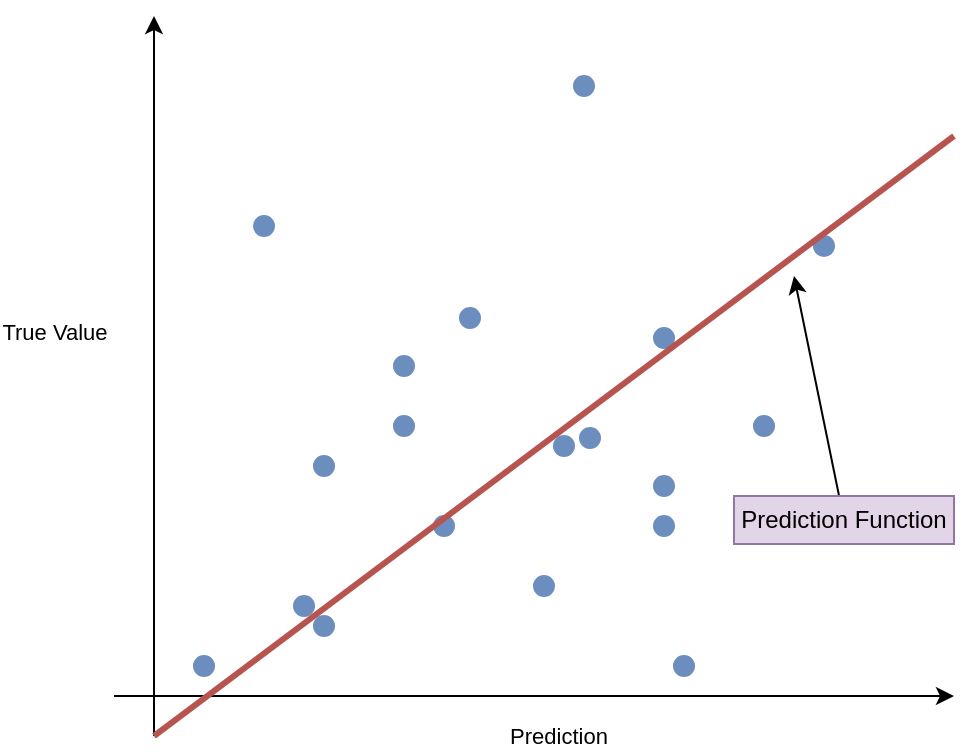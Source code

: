 <mxfile version="24.7.16" pages="4">
  <diagram id="rT4yk1k9X7ri-he9polh" name="Regression">
    <mxGraphModel grid="1" page="1" gridSize="10" guides="1" tooltips="1" connect="1" arrows="1" fold="1" pageScale="1" pageWidth="850" pageHeight="1100" math="0" shadow="0">
      <root>
        <mxCell id="0" />
        <mxCell id="1" parent="0" />
        <mxCell id="nF99zhlusSvI-ITWwgWo-1" value="Prediction" style="endArrow=classic;html=1;rounded=0;" edge="1" parent="1">
          <mxGeometry x="0.057" y="-20" width="50" height="50" relative="1" as="geometry">
            <mxPoint x="180" y="380" as="sourcePoint" />
            <mxPoint x="600" y="380" as="targetPoint" />
            <mxPoint as="offset" />
          </mxGeometry>
        </mxCell>
        <mxCell id="nF99zhlusSvI-ITWwgWo-2" value="True Value" style="endArrow=classic;html=1;rounded=0;" edge="1" parent="1">
          <mxGeometry x="0.125" y="50" width="50" height="50" relative="1" as="geometry">
            <mxPoint x="200" y="400" as="sourcePoint" />
            <mxPoint x="200" y="40" as="targetPoint" />
            <mxPoint as="offset" />
          </mxGeometry>
        </mxCell>
        <mxCell id="EBebfsd1jCejGBzcUKng-1" value="" style="ellipse;whiteSpace=wrap;html=1;aspect=fixed;strokeColor=#6c8ebf;fillColor=#6C8EBF;" vertex="1" parent="1">
          <mxGeometry x="280" y="260" width="10" height="10" as="geometry" />
        </mxCell>
        <mxCell id="EBebfsd1jCejGBzcUKng-2" value="" style="ellipse;whiteSpace=wrap;html=1;aspect=fixed;strokeColor=#6c8ebf;fillColor=#6C8EBF;" vertex="1" parent="1">
          <mxGeometry x="320" y="210" width="10" height="10" as="geometry" />
        </mxCell>
        <mxCell id="EBebfsd1jCejGBzcUKng-3" value="" style="ellipse;whiteSpace=wrap;html=1;aspect=fixed;strokeColor=#6c8ebf;fillColor=#6C8EBF;" vertex="1" parent="1">
          <mxGeometry x="340" y="290" width="10" height="10" as="geometry" />
        </mxCell>
        <mxCell id="EBebfsd1jCejGBzcUKng-4" value="" style="ellipse;whiteSpace=wrap;html=1;aspect=fixed;strokeColor=#6c8ebf;fillColor=#6C8EBF;" vertex="1" parent="1">
          <mxGeometry x="450" y="290" width="10" height="10" as="geometry" />
        </mxCell>
        <mxCell id="EBebfsd1jCejGBzcUKng-5" value="" style="ellipse;whiteSpace=wrap;html=1;aspect=fixed;strokeColor=#6c8ebf;fillColor=#6C8EBF;" vertex="1" parent="1">
          <mxGeometry x="320" y="240" width="10" height="10" as="geometry" />
        </mxCell>
        <mxCell id="EBebfsd1jCejGBzcUKng-6" value="" style="ellipse;whiteSpace=wrap;html=1;aspect=fixed;strokeColor=#6c8ebf;fillColor=#6C8EBF;" vertex="1" parent="1">
          <mxGeometry x="410" y="70" width="10" height="10" as="geometry" />
        </mxCell>
        <mxCell id="EBebfsd1jCejGBzcUKng-7" value="" style="ellipse;whiteSpace=wrap;html=1;aspect=fixed;strokeColor=#6c8ebf;fillColor=#6C8EBF;" vertex="1" parent="1">
          <mxGeometry x="353" y="186" width="10" height="10" as="geometry" />
        </mxCell>
        <mxCell id="EBebfsd1jCejGBzcUKng-9" value="" style="ellipse;whiteSpace=wrap;html=1;aspect=fixed;strokeColor=#6c8ebf;fillColor=#6C8EBF;" vertex="1" parent="1">
          <mxGeometry x="450" y="270" width="10" height="10" as="geometry" />
        </mxCell>
        <mxCell id="EBebfsd1jCejGBzcUKng-10" value="" style="ellipse;whiteSpace=wrap;html=1;aspect=fixed;strokeColor=#6c8ebf;fillColor=#6C8EBF;" vertex="1" parent="1">
          <mxGeometry x="500" y="240" width="10" height="10" as="geometry" />
        </mxCell>
        <mxCell id="EBebfsd1jCejGBzcUKng-11" value="" style="ellipse;whiteSpace=wrap;html=1;aspect=fixed;strokeColor=#6c8ebf;fillColor=#6C8EBF;" vertex="1" parent="1">
          <mxGeometry x="530" y="150" width="10" height="10" as="geometry" />
        </mxCell>
        <mxCell id="EBebfsd1jCejGBzcUKng-12" value="" style="ellipse;whiteSpace=wrap;html=1;aspect=fixed;strokeColor=#6c8ebf;fillColor=#6C8EBF;" vertex="1" parent="1">
          <mxGeometry x="450" y="196" width="10" height="10" as="geometry" />
        </mxCell>
        <mxCell id="EBebfsd1jCejGBzcUKng-13" value="" style="ellipse;whiteSpace=wrap;html=1;aspect=fixed;strokeColor=#6c8ebf;fillColor=#6C8EBF;" vertex="1" parent="1">
          <mxGeometry x="400" y="250" width="10" height="10" as="geometry" />
        </mxCell>
        <mxCell id="EBebfsd1jCejGBzcUKng-14" value="" style="ellipse;whiteSpace=wrap;html=1;aspect=fixed;strokeColor=#6c8ebf;fillColor=#6C8EBF;" vertex="1" parent="1">
          <mxGeometry x="413" y="246" width="10" height="10" as="geometry" />
        </mxCell>
        <mxCell id="EBebfsd1jCejGBzcUKng-15" value="" style="ellipse;whiteSpace=wrap;html=1;aspect=fixed;strokeColor=#6c8ebf;fillColor=#6C8EBF;" vertex="1" parent="1">
          <mxGeometry x="280" y="340" width="10" height="10" as="geometry" />
        </mxCell>
        <mxCell id="EBebfsd1jCejGBzcUKng-16" value="" style="ellipse;whiteSpace=wrap;html=1;aspect=fixed;strokeColor=#6c8ebf;fillColor=#6C8EBF;" vertex="1" parent="1">
          <mxGeometry x="270" y="330" width="10" height="10" as="geometry" />
        </mxCell>
        <mxCell id="EBebfsd1jCejGBzcUKng-17" value="" style="ellipse;whiteSpace=wrap;html=1;aspect=fixed;strokeColor=#6c8ebf;fillColor=#6C8EBF;" vertex="1" parent="1">
          <mxGeometry x="220" y="360" width="10" height="10" as="geometry" />
        </mxCell>
        <mxCell id="EBebfsd1jCejGBzcUKng-18" value="" style="ellipse;whiteSpace=wrap;html=1;aspect=fixed;strokeColor=#6c8ebf;fillColor=#6C8EBF;" vertex="1" parent="1">
          <mxGeometry x="460" y="360" width="10" height="10" as="geometry" />
        </mxCell>
        <mxCell id="EBebfsd1jCejGBzcUKng-19" value="" style="ellipse;whiteSpace=wrap;html=1;aspect=fixed;strokeColor=#6c8ebf;fillColor=#6C8EBF;" vertex="1" parent="1">
          <mxGeometry x="390" y="320" width="10" height="10" as="geometry" />
        </mxCell>
        <mxCell id="EBebfsd1jCejGBzcUKng-20" value="" style="ellipse;whiteSpace=wrap;html=1;aspect=fixed;strokeColor=#6c8ebf;fillColor=#6C8EBF;" vertex="1" parent="1">
          <mxGeometry x="250" y="140" width="10" height="10" as="geometry" />
        </mxCell>
        <mxCell id="EBebfsd1jCejGBzcUKng-21" value="" style="endArrow=none;html=1;rounded=0;fillColor=#f8cecc;strokeColor=#b85450;strokeWidth=3;" edge="1" parent="1">
          <mxGeometry width="50" height="50" relative="1" as="geometry">
            <mxPoint x="200" y="400" as="sourcePoint" />
            <mxPoint x="600" y="100" as="targetPoint" />
          </mxGeometry>
        </mxCell>
        <mxCell id="EBebfsd1jCejGBzcUKng-23" style="rounded=0;orthogonalLoop=1;jettySize=auto;html=1;" edge="1" parent="1" source="EBebfsd1jCejGBzcUKng-22">
          <mxGeometry relative="1" as="geometry">
            <mxPoint x="520" y="170" as="targetPoint" />
          </mxGeometry>
        </mxCell>
        <mxCell id="EBebfsd1jCejGBzcUKng-22" value="Prediction Function" style="rounded=0;whiteSpace=wrap;html=1;fillColor=#e1d5e7;strokeColor=#9673a6;" vertex="1" parent="1">
          <mxGeometry x="490" y="280" width="110" height="24" as="geometry" />
        </mxCell>
      </root>
    </mxGraphModel>
  </diagram>
  <diagram name="Forward NN" id="-pRP6DGsnjiqnrk9boXl">
    <mxGraphModel dx="786" dy="1529" grid="1" gridSize="10" guides="1" tooltips="1" connect="1" arrows="1" fold="1" page="1" pageScale="1" pageWidth="850" pageHeight="1100" math="0" shadow="0">
      <root>
        <mxCell id="0" />
        <mxCell id="1" parent="0" />
        <mxCell id="nHvlsayKCy8ZOaF4QTj2-74" value="w0" style="rounded=0;orthogonalLoop=1;jettySize=auto;html=1;" edge="1" parent="1" source="nHvlsayKCy8ZOaF4QTj2-58" target="nHvlsayKCy8ZOaF4QTj2-72">
          <mxGeometry relative="1" as="geometry" />
        </mxCell>
        <mxCell id="nHvlsayKCy8ZOaF4QTj2-78" value="w0" style="rounded=0;orthogonalLoop=1;jettySize=auto;html=1;" edge="1" parent="1" source="nHvlsayKCy8ZOaF4QTj2-58" target="nHvlsayKCy8ZOaF4QTj2-76">
          <mxGeometry relative="1" as="geometry" />
        </mxCell>
        <mxCell id="nHvlsayKCy8ZOaF4QTj2-58" value="input&lt;br&gt;(x0)" style="ellipse;whiteSpace=wrap;html=1;aspect=fixed;fillColor=#dae8fc;strokeColor=#6c8ebf;" vertex="1" parent="1">
          <mxGeometry x="50" y="60" width="50" height="50" as="geometry" />
        </mxCell>
        <mxCell id="nHvlsayKCy8ZOaF4QTj2-66" value="contains" style="edgeStyle=orthogonalEdgeStyle;rounded=0;orthogonalLoop=1;jettySize=auto;html=1;entryX=0;entryY=0.5;entryDx=0;entryDy=0;exitX=0.5;exitY=0;exitDx=0;exitDy=0;dashed=1;endArrow=none;endFill=0;" edge="1" parent="1" source="nHvlsayKCy8ZOaF4QTj2-59" target="nHvlsayKCy8ZOaF4QTj2-61">
          <mxGeometry relative="1" as="geometry" />
        </mxCell>
        <mxCell id="nHvlsayKCy8ZOaF4QTj2-82" value="w0" style="rounded=0;orthogonalLoop=1;jettySize=auto;html=1;" edge="1" parent="1" source="nHvlsayKCy8ZOaF4QTj2-59" target="nHvlsayKCy8ZOaF4QTj2-81">
          <mxGeometry relative="1" as="geometry" />
        </mxCell>
        <mxCell id="nHvlsayKCy8ZOaF4QTj2-59" value="neuron&lt;br&gt;(h0)" style="ellipse;whiteSpace=wrap;html=1;aspect=fixed;fillColor=#fff2cc;strokeColor=#d6b656;" vertex="1" parent="1">
          <mxGeometry x="340" y="60" width="50" height="50" as="geometry" />
        </mxCell>
        <mxCell id="nHvlsayKCy8ZOaF4QTj2-70" value="contains" style="edgeStyle=orthogonalEdgeStyle;rounded=0;orthogonalLoop=1;jettySize=auto;html=1;entryX=0;entryY=0.5;entryDx=0;entryDy=0;exitX=0.5;exitY=1;exitDx=0;exitDy=0;dashed=1;endArrow=none;endFill=0;" edge="1" parent="1" source="nHvlsayKCy8ZOaF4QTj2-60" target="nHvlsayKCy8ZOaF4QTj2-68">
          <mxGeometry relative="1" as="geometry" />
        </mxCell>
        <mxCell id="nHvlsayKCy8ZOaF4QTj2-83" value="w1" style="rounded=0;orthogonalLoop=1;jettySize=auto;html=1;" edge="1" parent="1" source="nHvlsayKCy8ZOaF4QTj2-60" target="nHvlsayKCy8ZOaF4QTj2-81">
          <mxGeometry relative="1" as="geometry" />
        </mxCell>
        <mxCell id="nHvlsayKCy8ZOaF4QTj2-60" value="neuron&lt;br&gt;(h1)" style="ellipse;whiteSpace=wrap;html=1;aspect=fixed;fillColor=#fff2cc;strokeColor=#d6b656;" vertex="1" parent="1">
          <mxGeometry x="340" y="180" width="50" height="50" as="geometry" />
        </mxCell>
        <mxCell id="nHvlsayKCy8ZOaF4QTj2-64" value="" style="group;fillColor=#f8cecc;strokeColor=#b85450;container=0;" vertex="1" connectable="0" parent="1">
          <mxGeometry x="415" y="-40" width="100" height="80" as="geometry" />
        </mxCell>
        <mxCell id="nHvlsayKCy8ZOaF4QTj2-67" value="" style="group;fillColor=#f8cecc;strokeColor=#b85450;container=0;" vertex="1" connectable="0" parent="1">
          <mxGeometry x="415" y="250" width="100" height="80" as="geometry" />
        </mxCell>
        <mxCell id="nHvlsayKCy8ZOaF4QTj2-73" value="w1" style="rounded=0;orthogonalLoop=1;jettySize=auto;html=1;" edge="1" parent="1" source="nHvlsayKCy8ZOaF4QTj2-71" target="nHvlsayKCy8ZOaF4QTj2-72">
          <mxGeometry relative="1" as="geometry" />
        </mxCell>
        <mxCell id="nHvlsayKCy8ZOaF4QTj2-77" value="w1" style="rounded=0;orthogonalLoop=1;jettySize=auto;html=1;" edge="1" parent="1" source="nHvlsayKCy8ZOaF4QTj2-71" target="nHvlsayKCy8ZOaF4QTj2-76">
          <mxGeometry relative="1" as="geometry" />
        </mxCell>
        <mxCell id="nHvlsayKCy8ZOaF4QTj2-71" value="input&lt;br&gt;(x1)" style="ellipse;whiteSpace=wrap;html=1;aspect=fixed;fillColor=#dae8fc;strokeColor=#6c8ebf;" vertex="1" parent="1">
          <mxGeometry x="50" y="180" width="50" height="50" as="geometry" />
        </mxCell>
        <mxCell id="nHvlsayKCy8ZOaF4QTj2-75" value="result" style="rounded=0;orthogonalLoop=1;jettySize=auto;html=1;" edge="1" parent="1" source="nHvlsayKCy8ZOaF4QTj2-72" target="nHvlsayKCy8ZOaF4QTj2-60">
          <mxGeometry relative="1" as="geometry" />
        </mxCell>
        <mxCell id="nHvlsayKCy8ZOaF4QTj2-72" value="x0*w0 + x1*w1 + bias" style="rounded=0;whiteSpace=wrap;html=1;fillColor=#e1d5e7;strokeColor=#9673a6;" vertex="1" parent="1">
          <mxGeometry x="180" y="170" width="90" height="30" as="geometry" />
        </mxCell>
        <mxCell id="nHvlsayKCy8ZOaF4QTj2-79" value="result" style="rounded=0;orthogonalLoop=1;jettySize=auto;html=1;" edge="1" parent="1" source="nHvlsayKCy8ZOaF4QTj2-76" target="nHvlsayKCy8ZOaF4QTj2-59">
          <mxGeometry x="-0.014" relative="1" as="geometry">
            <mxPoint as="offset" />
          </mxGeometry>
        </mxCell>
        <mxCell id="nHvlsayKCy8ZOaF4QTj2-76" value="x0*w0 + x1*w1 + bias" style="rounded=0;whiteSpace=wrap;html=1;fillColor=#e1d5e7;strokeColor=#9673a6;" vertex="1" parent="1">
          <mxGeometry x="180" y="90" width="90" height="30" as="geometry" />
        </mxCell>
        <mxCell id="nHvlsayKCy8ZOaF4QTj2-93" value="contains" style="edgeStyle=orthogonalEdgeStyle;rounded=0;orthogonalLoop=1;jettySize=auto;html=1;entryX=0;entryY=0.5;entryDx=0;entryDy=0;exitX=0.5;exitY=0;exitDx=0;exitDy=0;dashed=1;endArrow=none;endFill=0;" edge="1" parent="1" source="nHvlsayKCy8ZOaF4QTj2-80" target="nHvlsayKCy8ZOaF4QTj2-91">
          <mxGeometry relative="1" as="geometry" />
        </mxCell>
        <mxCell id="nHvlsayKCy8ZOaF4QTj2-80" value="output&lt;br&gt;(y0)" style="ellipse;whiteSpace=wrap;html=1;aspect=fixed;fillColor=#d5e8d4;strokeColor=#82b366;" vertex="1" parent="1">
          <mxGeometry x="610" y="120" width="50" height="50" as="geometry" />
        </mxCell>
        <mxCell id="nHvlsayKCy8ZOaF4QTj2-88" value="result" style="edgeStyle=orthogonalEdgeStyle;rounded=0;orthogonalLoop=1;jettySize=auto;html=1;" edge="1" parent="1" source="nHvlsayKCy8ZOaF4QTj2-81" target="nHvlsayKCy8ZOaF4QTj2-80">
          <mxGeometry relative="1" as="geometry" />
        </mxCell>
        <mxCell id="nHvlsayKCy8ZOaF4QTj2-81" value="h0*w0 + h1*w1 + bias" style="rounded=0;whiteSpace=wrap;html=1;fillColor=#e1d5e7;strokeColor=#9673a6;" vertex="1" parent="1">
          <mxGeometry x="450" y="130" width="90" height="30" as="geometry" />
        </mxCell>
        <mxCell id="nHvlsayKCy8ZOaF4QTj2-87" style="edgeStyle=orthogonalEdgeStyle;rounded=0;orthogonalLoop=1;jettySize=auto;html=1;entryX=0;entryY=0.5;entryDx=0;entryDy=0;" edge="1" parent="1" source="nHvlsayKCy8ZOaF4QTj2-86" target="nHvlsayKCy8ZOaF4QTj2-81">
          <mxGeometry relative="1" as="geometry" />
        </mxCell>
        <mxCell id="nHvlsayKCy8ZOaF4QTj2-86" value="1*wn&lt;br&gt;(bias)" style="ellipse;whiteSpace=wrap;html=1;aspect=fixed;fillColor=#f5f5f5;fontColor=#333333;strokeColor=#666666;" vertex="1" parent="1">
          <mxGeometry x="340" y="120" width="50" height="50" as="geometry" />
        </mxCell>
        <mxCell id="nHvlsayKCy8ZOaF4QTj2-61" value="Activation Function&lt;div&gt;&lt;br&gt;&lt;/div&gt;&lt;div&gt;&lt;br&gt;&lt;/div&gt;&lt;div&gt;&lt;br&gt;&lt;/div&gt;" style="rounded=0;whiteSpace=wrap;html=1;fillColor=#f8cecc;strokeColor=#b85450;" vertex="1" parent="1">
          <mxGeometry x="415" y="-40" width="100" height="80" as="geometry" />
        </mxCell>
        <mxCell id="nHvlsayKCy8ZOaF4QTj2-62" value="" style="endArrow=none;html=1;rounded=0;" edge="1" parent="1">
          <mxGeometry width="50" height="50" relative="1" as="geometry">
            <mxPoint x="430" y="30" as="sourcePoint" />
            <mxPoint x="500" as="targetPoint" />
            <Array as="points">
              <mxPoint x="470" y="30" />
            </Array>
          </mxGeometry>
        </mxCell>
        <mxCell id="nHvlsayKCy8ZOaF4QTj2-68" value="Activation Function&lt;div&gt;&lt;br&gt;&lt;/div&gt;&lt;div&gt;&lt;br&gt;&lt;/div&gt;&lt;div&gt;&lt;br&gt;&lt;/div&gt;" style="rounded=0;whiteSpace=wrap;html=1;fillColor=#f8cecc;strokeColor=#b85450;" vertex="1" parent="1">
          <mxGeometry x="415" y="250" width="100" height="80" as="geometry" />
        </mxCell>
        <mxCell id="nHvlsayKCy8ZOaF4QTj2-69" value="" style="endArrow=none;html=1;rounded=0;" edge="1" parent="1">
          <mxGeometry width="50" height="50" relative="1" as="geometry">
            <mxPoint x="430" y="320" as="sourcePoint" />
            <mxPoint x="500" y="290" as="targetPoint" />
            <Array as="points">
              <mxPoint x="470" y="320" />
            </Array>
          </mxGeometry>
        </mxCell>
        <mxCell id="nHvlsayKCy8ZOaF4QTj2-94" value="" style="group" vertex="1" connectable="0" parent="1">
          <mxGeometry x="690" y="20" width="100" height="80" as="geometry" />
        </mxCell>
        <mxCell id="nHvlsayKCy8ZOaF4QTj2-90" value="" style="group;fillColor=#f8cecc;strokeColor=#b85450;container=0;" vertex="1" connectable="0" parent="nHvlsayKCy8ZOaF4QTj2-94">
          <mxGeometry width="100" height="80" as="geometry" />
        </mxCell>
        <mxCell id="nHvlsayKCy8ZOaF4QTj2-91" value="Activation Function&lt;div&gt;&lt;br&gt;&lt;/div&gt;&lt;div&gt;&lt;br&gt;&lt;/div&gt;&lt;div&gt;&lt;br&gt;&lt;/div&gt;" style="rounded=0;whiteSpace=wrap;html=1;fillColor=#f8cecc;strokeColor=#b85450;" vertex="1" parent="nHvlsayKCy8ZOaF4QTj2-94">
          <mxGeometry width="100" height="80" as="geometry" />
        </mxCell>
        <mxCell id="nHvlsayKCy8ZOaF4QTj2-92" value="" style="endArrow=none;html=1;rounded=0;" edge="1" parent="nHvlsayKCy8ZOaF4QTj2-94">
          <mxGeometry width="50" height="50" relative="1" as="geometry">
            <mxPoint x="15" y="70" as="sourcePoint" />
            <mxPoint x="85" y="40" as="targetPoint" />
            <Array as="points">
              <mxPoint x="55" y="70" />
            </Array>
          </mxGeometry>
        </mxCell>
        <mxCell id="nHvlsayKCy8ZOaF4QTj2-95" value="Forward Pass" style="endArrow=classic;html=1;rounded=0;" edge="1" parent="1">
          <mxGeometry x="0.014" y="-20" width="50" height="50" relative="1" as="geometry">
            <mxPoint x="50" y="360" as="sourcePoint" />
            <mxPoint x="760" y="360" as="targetPoint" />
            <mxPoint as="offset" />
          </mxGeometry>
        </mxCell>
        <mxCell id="fK4dnV1UPT_nH-8Cau5h-2" style="rounded=0;orthogonalLoop=1;jettySize=auto;html=1;" edge="1" parent="1" source="fK4dnV1UPT_nH-8Cau5h-1" target="nHvlsayKCy8ZOaF4QTj2-76">
          <mxGeometry relative="1" as="geometry" />
        </mxCell>
        <mxCell id="fK4dnV1UPT_nH-8Cau5h-1" value="1*wn&lt;br&gt;(bias)" style="ellipse;whiteSpace=wrap;html=1;aspect=fixed;fillColor=#f5f5f5;fontColor=#333333;strokeColor=#666666;" vertex="1" parent="1">
          <mxGeometry x="130" y="20" width="50" height="50" as="geometry" />
        </mxCell>
        <mxCell id="fK4dnV1UPT_nH-8Cau5h-5" style="rounded=0;orthogonalLoop=1;jettySize=auto;html=1;" edge="1" parent="1" source="fK4dnV1UPT_nH-8Cau5h-4" target="nHvlsayKCy8ZOaF4QTj2-72">
          <mxGeometry relative="1" as="geometry" />
        </mxCell>
        <mxCell id="fK4dnV1UPT_nH-8Cau5h-4" value="1*wn&lt;br&gt;(bias)" style="ellipse;whiteSpace=wrap;html=1;aspect=fixed;fillColor=#f5f5f5;fontColor=#333333;strokeColor=#666666;" vertex="1" parent="1">
          <mxGeometry x="130" y="220" width="50" height="50" as="geometry" />
        </mxCell>
      </root>
    </mxGraphModel>
  </diagram>
  <diagram id="sP_vtY-_hyFYEutxW_Zc" name="Loss NN">
    <mxGraphModel grid="1" page="1" gridSize="10" guides="1" tooltips="1" connect="1" arrows="1" fold="1" pageScale="1" pageWidth="850" pageHeight="1100" math="0" shadow="0">
      <root>
        <mxCell id="0" />
        <mxCell id="1" parent="0" />
        <mxCell id="RJ_ou9vpVrWwTcryASRj-2" value="" style="endArrow=none;html=1;rounded=0;curved=1;fillColor=#dae8fc;strokeColor=#6c8ebf;strokeWidth=3;" edge="1" parent="1">
          <mxGeometry width="50" height="50" relative="1" as="geometry">
            <mxPoint x="220" y="80" as="sourcePoint" />
            <mxPoint x="460" y="80" as="targetPoint" />
            <Array as="points">
              <mxPoint x="340" y="600" />
            </Array>
          </mxGeometry>
        </mxCell>
        <mxCell id="RJ_ou9vpVrWwTcryASRj-3" value="Predicted Value" style="endArrow=classic;html=1;rounded=0;" edge="1" parent="1">
          <mxGeometry x="0.294" y="-10" width="50" height="50" relative="1" as="geometry">
            <mxPoint x="180" y="380" as="sourcePoint" />
            <mxPoint x="520" y="380" as="targetPoint" />
            <mxPoint as="offset" />
          </mxGeometry>
        </mxCell>
        <mxCell id="RJ_ou9vpVrWwTcryASRj-4" value="Error" style="endArrow=classic;html=1;rounded=0;" edge="1" parent="1">
          <mxGeometry x="0.125" y="20" width="50" height="50" relative="1" as="geometry">
            <mxPoint x="200" y="400" as="sourcePoint" />
            <mxPoint x="200" y="80.003" as="targetPoint" />
            <mxPoint as="offset" />
          </mxGeometry>
        </mxCell>
        <mxCell id="RJ_ou9vpVrWwTcryASRj-14" value="" style="endArrow=none;html=1;rounded=0;fillColor=#fff2cc;strokeColor=#d6b656;strokeWidth=3;" edge="1" parent="1">
          <mxGeometry width="50" height="50" relative="1" as="geometry">
            <mxPoint x="290" y="440" as="sourcePoint" />
            <mxPoint x="520" y="170" as="targetPoint" />
          </mxGeometry>
        </mxCell>
        <mxCell id="RJ_ou9vpVrWwTcryASRj-15" value="" style="endArrow=none;dashed=1;html=1;rounded=0;fillColor=#f8cecc;strokeColor=#b85450;strokeWidth=3;" edge="1" parent="1">
          <mxGeometry width="50" height="50" relative="1" as="geometry">
            <mxPoint x="340" y="380" as="sourcePoint" />
            <mxPoint x="340" y="340" as="targetPoint" />
          </mxGeometry>
        </mxCell>
        <mxCell id="RJ_ou9vpVrWwTcryASRj-18" style="rounded=0;orthogonalLoop=1;jettySize=auto;html=1;" edge="1" parent="1" source="RJ_ou9vpVrWwTcryASRj-17">
          <mxGeometry relative="1" as="geometry">
            <mxPoint x="450" y="140" as="targetPoint" />
          </mxGeometry>
        </mxCell>
        <mxCell id="RJ_ou9vpVrWwTcryASRj-17" value="Loss Function" style="rounded=0;whiteSpace=wrap;html=1;fillColor=#e1d5e7;strokeColor=#9673a6;" vertex="1" parent="1">
          <mxGeometry x="500" y="80" width="90" height="20" as="geometry" />
        </mxCell>
        <mxCell id="RJ_ou9vpVrWwTcryASRj-20" style="edgeStyle=orthogonalEdgeStyle;rounded=0;orthogonalLoop=1;jettySize=auto;html=1;" edge="1" parent="1" source="RJ_ou9vpVrWwTcryASRj-19">
          <mxGeometry relative="1" as="geometry">
            <mxPoint x="420" y="295" as="targetPoint" />
          </mxGeometry>
        </mxCell>
        <mxCell id="RJ_ou9vpVrWwTcryASRj-19" value="Derivative of Loss Function" style="rounded=0;whiteSpace=wrap;html=1;fillColor=#e1d5e7;strokeColor=#9673a6;" vertex="1" parent="1">
          <mxGeometry x="490" y="280" width="110" height="30" as="geometry" />
        </mxCell>
        <mxCell id="RJ_ou9vpVrWwTcryASRj-21" value="" style="endArrow=none;dashed=1;html=1;rounded=0;fillColor=#d5e8d4;strokeColor=#82b366;strokeWidth=3;" edge="1" parent="1">
          <mxGeometry width="50" height="50" relative="1" as="geometry">
            <mxPoint x="240" y="440" as="sourcePoint" />
            <mxPoint x="240" y="160" as="targetPoint" />
          </mxGeometry>
        </mxCell>
        <mxCell id="RJ_ou9vpVrWwTcryASRj-22" value="+ Learning Rate" style="endArrow=classic;html=1;rounded=0;" edge="1" parent="1">
          <mxGeometry x="-0.143" y="10" width="50" height="50" relative="1" as="geometry">
            <mxPoint x="260" y="370" as="sourcePoint" />
            <mxPoint x="330" y="370" as="targetPoint" />
            <mxPoint as="offset" />
          </mxGeometry>
        </mxCell>
        <mxCell id="RJ_ou9vpVrWwTcryASRj-24" style="edgeStyle=orthogonalEdgeStyle;rounded=0;orthogonalLoop=1;jettySize=auto;html=1;" edge="1" parent="1" source="RJ_ou9vpVrWwTcryASRj-23">
          <mxGeometry relative="1" as="geometry">
            <mxPoint x="340" y="330" as="targetPoint" />
          </mxGeometry>
        </mxCell>
        <mxCell id="RJ_ou9vpVrWwTcryASRj-23" value="Minima" style="rounded=1;whiteSpace=wrap;html=1;fillColor=#f8cecc;strokeColor=#b85450;" vertex="1" parent="1">
          <mxGeometry x="310" y="260" width="60" height="30" as="geometry" />
        </mxCell>
        <mxCell id="RJ_ou9vpVrWwTcryASRj-26" style="rounded=0;orthogonalLoop=1;jettySize=auto;html=1;" edge="1" parent="1" source="RJ_ou9vpVrWwTcryASRj-25">
          <mxGeometry relative="1" as="geometry">
            <mxPoint x="250" y="160" as="targetPoint" />
          </mxGeometry>
        </mxCell>
        <mxCell id="RJ_ou9vpVrWwTcryASRj-25" value="Initial Predicted Value" style="rounded=1;whiteSpace=wrap;html=1;fillColor=#d5e8d4;strokeColor=#82b366;" vertex="1" parent="1">
          <mxGeometry x="270" y="90" width="100" height="40" as="geometry" />
        </mxCell>
        <mxCell id="RJ_ou9vpVrWwTcryASRj-27" value="" style="endArrow=none;dashed=1;html=1;rounded=0;fillColor=#d5e8d4;strokeColor=#82b366;strokeWidth=3;" edge="1" parent="1">
          <mxGeometry width="50" height="50" relative="1" as="geometry">
            <mxPoint x="200" y="160" as="sourcePoint" />
            <mxPoint x="240" y="160" as="targetPoint" />
          </mxGeometry>
        </mxCell>
        <mxCell id="RJ_ou9vpVrWwTcryASRj-28" value="" style="endArrow=none;dashed=1;html=1;rounded=0;fillColor=#f8cecc;strokeColor=#b85450;strokeWidth=3;" edge="1" parent="1">
          <mxGeometry width="50" height="50" relative="1" as="geometry">
            <mxPoint x="340" y="340" as="sourcePoint" />
            <mxPoint x="200" y="340" as="targetPoint" />
          </mxGeometry>
        </mxCell>
      </root>
    </mxGraphModel>
  </diagram>
  <diagram name="SVR" id="0duB-6TtkEr85EdDMzbs">
    <mxGraphModel grid="1" page="1" gridSize="10" guides="1" tooltips="1" connect="1" arrows="1" fold="1" pageScale="1" pageWidth="850" pageHeight="1100" math="0" shadow="0">
      <root>
        <mxCell id="0" />
        <mxCell id="1" parent="0" />
        <mxCell id="1tcWuA3x_EO-EOMDAx6M-9" value="" style="endArrow=none;html=1;rounded=0;strokeWidth=100;strokeColor=#FFE599;curved=1;" parent="1" edge="1">
          <mxGeometry width="50" height="50" relative="1" as="geometry">
            <mxPoint x="200" y="370" as="sourcePoint" />
            <mxPoint x="560" y="80" as="targetPoint" />
            <Array as="points">
              <mxPoint x="250" y="370" />
              <mxPoint x="320" y="190" />
              <mxPoint x="470" y="230" />
              <mxPoint x="520" y="80" />
            </Array>
          </mxGeometry>
        </mxCell>
        <mxCell id="1tcWuA3x_EO-EOMDAx6M-11" value="" style="endArrow=none;html=1;rounded=0;strokeWidth=3;strokeColor=#67AB9F;curved=1;" parent="1" edge="1">
          <mxGeometry width="50" height="50" relative="1" as="geometry">
            <mxPoint x="200" y="370" as="sourcePoint" />
            <mxPoint x="560" y="80" as="targetPoint" />
            <Array as="points">
              <mxPoint x="250" y="370" />
              <mxPoint x="320" y="190" />
              <mxPoint x="470" y="230" />
              <mxPoint x="520" y="80" />
            </Array>
          </mxGeometry>
        </mxCell>
        <mxCell id="1tcWuA3x_EO-EOMDAx6M-1" value="Feature" style="endArrow=classic;html=1;rounded=0;" parent="1" edge="1">
          <mxGeometry x="0.059" y="-20" width="50" height="50" relative="1" as="geometry">
            <mxPoint x="180" y="380" as="sourcePoint" />
            <mxPoint x="600" y="380" as="targetPoint" />
            <mxPoint as="offset" />
          </mxGeometry>
        </mxCell>
        <mxCell id="1tcWuA3x_EO-EOMDAx6M-2" value="Target variable" style="endArrow=classic;html=1;rounded=0;" parent="1" edge="1">
          <mxGeometry x="0.125" y="50" width="50" height="50" relative="1" as="geometry">
            <mxPoint x="200" y="400" as="sourcePoint" />
            <mxPoint x="200" y="40" as="targetPoint" />
            <mxPoint as="offset" />
          </mxGeometry>
        </mxCell>
        <mxCell id="1tcWuA3x_EO-EOMDAx6M-55" style="edgeStyle=orthogonalEdgeStyle;rounded=0;orthogonalLoop=1;jettySize=auto;html=1;fillColor=#e1d5e7;strokeColor=#9673a6;strokeWidth=3;endArrow=none;endFill=0;dashed=1;" parent="1" source="1tcWuA3x_EO-EOMDAx6M-3" edge="1">
          <mxGeometry relative="1" as="geometry">
            <mxPoint x="364" y="260" as="targetPoint" />
          </mxGeometry>
        </mxCell>
        <mxCell id="1tcWuA3x_EO-EOMDAx6M-56" value="&lt;span style=&quot;color: rgb(32, 33, 34); font-family: sans-serif; font-size: 16px; text-align: start; text-wrap: wrap;&quot;&gt;ξ-&lt;/span&gt;" style="edgeLabel;html=1;align=center;verticalAlign=middle;resizable=0;points=[];" parent="1tcWuA3x_EO-EOMDAx6M-55" vertex="1" connectable="0">
          <mxGeometry x="-0.087" y="-1" relative="1" as="geometry">
            <mxPoint x="15" y="-1" as="offset" />
          </mxGeometry>
        </mxCell>
        <mxCell id="1tcWuA3x_EO-EOMDAx6M-3" value="" style="ellipse;whiteSpace=wrap;html=1;aspect=fixed;strokeColor=#6c8ebf;fillColor=#6C8EBF;" parent="1" vertex="1">
          <mxGeometry x="359" y="315" width="10" height="10" as="geometry" />
        </mxCell>
        <mxCell id="1tcWuA3x_EO-EOMDAx6M-4" value="" style="ellipse;whiteSpace=wrap;html=1;aspect=fixed;strokeColor=#6c8ebf;fillColor=#6C8EBF;" parent="1" vertex="1">
          <mxGeometry x="479" y="219" width="10" height="10" as="geometry" />
        </mxCell>
        <mxCell id="1tcWuA3x_EO-EOMDAx6M-15" value="" style="ellipse;whiteSpace=wrap;html=1;aspect=fixed;strokeColor=#6c8ebf;fillColor=#6C8EBF;" parent="1" vertex="1">
          <mxGeometry x="421" y="229" width="10" height="10" as="geometry" />
        </mxCell>
        <mxCell id="1tcWuA3x_EO-EOMDAx6M-18" value="" style="ellipse;whiteSpace=wrap;html=1;aspect=fixed;strokeColor=#6c8ebf;fillColor=#6C8EBF;" parent="1" vertex="1">
          <mxGeometry x="431" y="174" width="10" height="10" as="geometry" />
        </mxCell>
        <mxCell id="1tcWuA3x_EO-EOMDAx6M-19" value="" style="ellipse;whiteSpace=wrap;html=1;aspect=fixed;strokeColor=#6c8ebf;fillColor=#6C8EBF;" parent="1" vertex="1">
          <mxGeometry x="343" y="184" width="10" height="10" as="geometry" />
        </mxCell>
        <mxCell id="1tcWuA3x_EO-EOMDAx6M-20" value="" style="ellipse;whiteSpace=wrap;html=1;aspect=fixed;strokeColor=#6c8ebf;fillColor=#6C8EBF;" parent="1" vertex="1">
          <mxGeometry x="544" y="143" width="10" height="10" as="geometry" />
        </mxCell>
        <mxCell id="1tcWuA3x_EO-EOMDAx6M-21" value="" style="ellipse;whiteSpace=wrap;html=1;aspect=fixed;strokeColor=#6c8ebf;fillColor=#6C8EBF;" parent="1" vertex="1">
          <mxGeometry x="461" y="96" width="10" height="10" as="geometry" />
        </mxCell>
        <mxCell id="1tcWuA3x_EO-EOMDAx6M-22" value="" style="ellipse;whiteSpace=wrap;html=1;aspect=fixed;strokeColor=#6c8ebf;fillColor=#6C8EBF;" parent="1" vertex="1">
          <mxGeometry x="471" y="145" width="10" height="10" as="geometry" />
        </mxCell>
        <mxCell id="1tcWuA3x_EO-EOMDAx6M-23" value="" style="ellipse;whiteSpace=wrap;html=1;aspect=fixed;strokeColor=#6c8ebf;fillColor=#6C8EBF;" parent="1" vertex="1">
          <mxGeometry x="486" y="161" width="10" height="10" as="geometry" />
        </mxCell>
        <mxCell id="1tcWuA3x_EO-EOMDAx6M-24" value="" style="ellipse;whiteSpace=wrap;html=1;aspect=fixed;strokeColor=#6c8ebf;fillColor=#6C8EBF;" parent="1" vertex="1">
          <mxGeometry x="527" y="73" width="10" height="10" as="geometry" />
        </mxCell>
        <mxCell id="1tcWuA3x_EO-EOMDAx6M-25" value="" style="ellipse;whiteSpace=wrap;html=1;aspect=fixed;strokeColor=#6c8ebf;fillColor=#6C8EBF;" parent="1" vertex="1">
          <mxGeometry x="510" y="85" width="10" height="10" as="geometry" />
        </mxCell>
        <mxCell id="1tcWuA3x_EO-EOMDAx6M-27" value="" style="ellipse;whiteSpace=wrap;html=1;aspect=fixed;strokeColor=#6c8ebf;fillColor=#6C8EBF;" parent="1" vertex="1">
          <mxGeometry x="267" y="320" width="10" height="10" as="geometry" />
        </mxCell>
        <mxCell id="1tcWuA3x_EO-EOMDAx6M-28" value="" style="ellipse;whiteSpace=wrap;html=1;aspect=fixed;strokeColor=#6c8ebf;fillColor=#6C8EBF;" parent="1" vertex="1">
          <mxGeometry x="292" y="330" width="10" height="10" as="geometry" />
        </mxCell>
        <mxCell id="1tcWuA3x_EO-EOMDAx6M-29" value="" style="ellipse;whiteSpace=wrap;html=1;aspect=fixed;strokeColor=#6c8ebf;fillColor=#6C8EBF;" parent="1" vertex="1">
          <mxGeometry x="261" y="384" width="10" height="10" as="geometry" />
        </mxCell>
        <mxCell id="1tcWuA3x_EO-EOMDAx6M-30" value="" style="ellipse;whiteSpace=wrap;html=1;aspect=fixed;strokeColor=#6c8ebf;fillColor=#6C8EBF;" parent="1" vertex="1">
          <mxGeometry x="271" y="279" width="10" height="10" as="geometry" />
        </mxCell>
        <mxCell id="1tcWuA3x_EO-EOMDAx6M-31" value="" style="ellipse;whiteSpace=wrap;html=1;aspect=fixed;strokeColor=#6c8ebf;fillColor=#6C8EBF;" parent="1" vertex="1">
          <mxGeometry x="229" y="289" width="10" height="10" as="geometry" />
        </mxCell>
        <mxCell id="1tcWuA3x_EO-EOMDAx6M-32" value="" style="ellipse;whiteSpace=wrap;html=1;aspect=fixed;strokeColor=#6c8ebf;fillColor=#6C8EBF;" parent="1" vertex="1">
          <mxGeometry x="307" y="250" width="10" height="10" as="geometry" />
        </mxCell>
        <mxCell id="1tcWuA3x_EO-EOMDAx6M-33" value="" style="ellipse;whiteSpace=wrap;html=1;aspect=fixed;strokeColor=#6c8ebf;fillColor=#6C8EBF;" parent="1" vertex="1">
          <mxGeometry x="343" y="260" width="10" height="10" as="geometry" />
        </mxCell>
        <mxCell id="1tcWuA3x_EO-EOMDAx6M-34" value="" style="ellipse;whiteSpace=wrap;html=1;aspect=fixed;strokeColor=#6c8ebf;fillColor=#6C8EBF;" parent="1" vertex="1">
          <mxGeometry x="283" y="217" width="10" height="10" as="geometry" />
        </mxCell>
        <mxCell id="1tcWuA3x_EO-EOMDAx6M-50" value="&lt;span style=&quot;color: rgb(32, 33, 34); font-family: sans-serif; font-size: 16px; text-align: start; text-wrap: wrap;&quot;&gt;ξ+&lt;/span&gt;" style="edgeStyle=orthogonalEdgeStyle;rounded=0;orthogonalLoop=1;jettySize=auto;html=1;fillColor=#e1d5e7;strokeColor=#9673a6;endArrow=none;endFill=0;strokeWidth=3;dashed=1;" parent="1" source="1tcWuA3x_EO-EOMDAx6M-35" edge="1">
          <mxGeometry x="-0.371" y="-18" relative="1" as="geometry">
            <mxPoint x="298" y="180" as="targetPoint" />
            <mxPoint as="offset" />
          </mxGeometry>
        </mxCell>
        <mxCell id="1tcWuA3x_EO-EOMDAx6M-35" value="" style="ellipse;whiteSpace=wrap;html=1;aspect=fixed;strokeColor=#6c8ebf;fillColor=#6C8EBF;" parent="1" vertex="1">
          <mxGeometry x="293" y="126" width="10" height="10" as="geometry" />
        </mxCell>
        <mxCell id="1tcWuA3x_EO-EOMDAx6M-57" style="edgeStyle=orthogonalEdgeStyle;rounded=0;orthogonalLoop=1;jettySize=auto;html=1;fillColor=#e1d5e7;strokeColor=#9673a6;strokeWidth=3;dashed=1;endArrow=none;endFill=0;" parent="1" source="1tcWuA3x_EO-EOMDAx6M-36" edge="1">
          <mxGeometry relative="1" as="geometry">
            <mxPoint x="436" y="260" as="targetPoint" />
          </mxGeometry>
        </mxCell>
        <mxCell id="1tcWuA3x_EO-EOMDAx6M-58" value="&lt;span style=&quot;color: rgb(32, 33, 34); font-family: sans-serif; font-size: 16px; text-align: start; text-wrap: wrap;&quot;&gt;ξ-&lt;/span&gt;" style="edgeLabel;html=1;align=center;verticalAlign=middle;resizable=0;points=[];" parent="1tcWuA3x_EO-EOMDAx6M-57" vertex="1" connectable="0">
          <mxGeometry x="-0.111" y="-1" relative="1" as="geometry">
            <mxPoint x="13" y="-2" as="offset" />
          </mxGeometry>
        </mxCell>
        <mxCell id="1tcWuA3x_EO-EOMDAx6M-36" value="" style="ellipse;whiteSpace=wrap;html=1;aspect=fixed;strokeColor=#6c8ebf;fillColor=#6C8EBF;" parent="1" vertex="1">
          <mxGeometry x="431" y="294" width="10" height="10" as="geometry" />
        </mxCell>
        <mxCell id="1tcWuA3x_EO-EOMDAx6M-46" value="" style="endArrow=classic;dashed=1;html=1;rounded=0;startArrow=classic;startFill=1;endFill=1;fillColor=#f8cecc;strokeColor=#b85450;strokeWidth=3;" parent="1" edge="1">
          <mxGeometry width="50" height="50" relative="1" as="geometry">
            <mxPoint x="380" y="257" as="sourcePoint" />
            <mxPoint x="380" y="210" as="targetPoint" />
          </mxGeometry>
        </mxCell>
        <mxCell id="1tcWuA3x_EO-EOMDAx6M-47" value="&lt;span style=&quot;color: rgb(32, 33, 34); font-family: sans-serif; font-size: 16px; text-align: start; text-wrap: wrap;&quot;&gt;&lt;span style=&quot;&quot; title=&quot;Greek-language text&quot;&gt;&lt;span style=&quot;&quot; lang=&quot;el&quot;&gt;ε&lt;/span&gt;&lt;/span&gt;&lt;/span&gt;" style="edgeLabel;html=1;align=center;verticalAlign=middle;resizable=0;points=[];" parent="1tcWuA3x_EO-EOMDAx6M-46" vertex="1" connectable="0">
          <mxGeometry x="0.092" y="-2" relative="1" as="geometry">
            <mxPoint x="-18" y="3" as="offset" />
          </mxGeometry>
        </mxCell>
        <mxCell id="1tcWuA3x_EO-EOMDAx6M-48" value="" style="endArrow=classic;dashed=1;html=1;rounded=0;startArrow=classic;startFill=1;endFill=1;fillColor=#f8cecc;strokeColor=#b85450;strokeWidth=3;" parent="1" edge="1">
          <mxGeometry width="50" height="50" relative="1" as="geometry">
            <mxPoint x="390" y="208" as="sourcePoint" />
            <mxPoint x="390" y="161" as="targetPoint" />
          </mxGeometry>
        </mxCell>
        <mxCell id="1tcWuA3x_EO-EOMDAx6M-49" value="&lt;span style=&quot;color: rgb(32, 33, 34); font-family: sans-serif; font-size: 16px; text-align: start; text-wrap: wrap;&quot;&gt;&lt;span style=&quot;&quot; title=&quot;Greek-language text&quot;&gt;&lt;span style=&quot;&quot; lang=&quot;el&quot;&gt;ε&lt;/span&gt;&lt;/span&gt;&lt;/span&gt;" style="edgeLabel;html=1;align=center;verticalAlign=middle;resizable=0;points=[];" parent="1tcWuA3x_EO-EOMDAx6M-48" vertex="1" connectable="0">
          <mxGeometry x="0.092" y="-2" relative="1" as="geometry">
            <mxPoint x="-18" y="3" as="offset" />
          </mxGeometry>
        </mxCell>
        <mxCell id="1tcWuA3x_EO-EOMDAx6M-60" style="edgeStyle=orthogonalEdgeStyle;rounded=1;orthogonalLoop=1;jettySize=auto;html=1;exitX=0.5;exitY=0;exitDx=0;exitDy=0;curved=0;" parent="1" source="1tcWuA3x_EO-EOMDAx6M-59" edge="1">
          <mxGeometry relative="1" as="geometry">
            <mxPoint x="480" y="190" as="targetPoint" />
            <Array as="points">
              <mxPoint x="549" y="190" />
            </Array>
          </mxGeometry>
        </mxCell>
        <mxCell id="1tcWuA3x_EO-EOMDAx6M-59" value="SVR Prediction Function" style="rounded=0;whiteSpace=wrap;html=1;fillColor=#b0e3e6;strokeColor=#0e8088;" parent="1" vertex="1">
          <mxGeometry x="499.5" y="289" width="99" height="40" as="geometry" />
        </mxCell>
      </root>
    </mxGraphModel>
  </diagram>
</mxfile>
